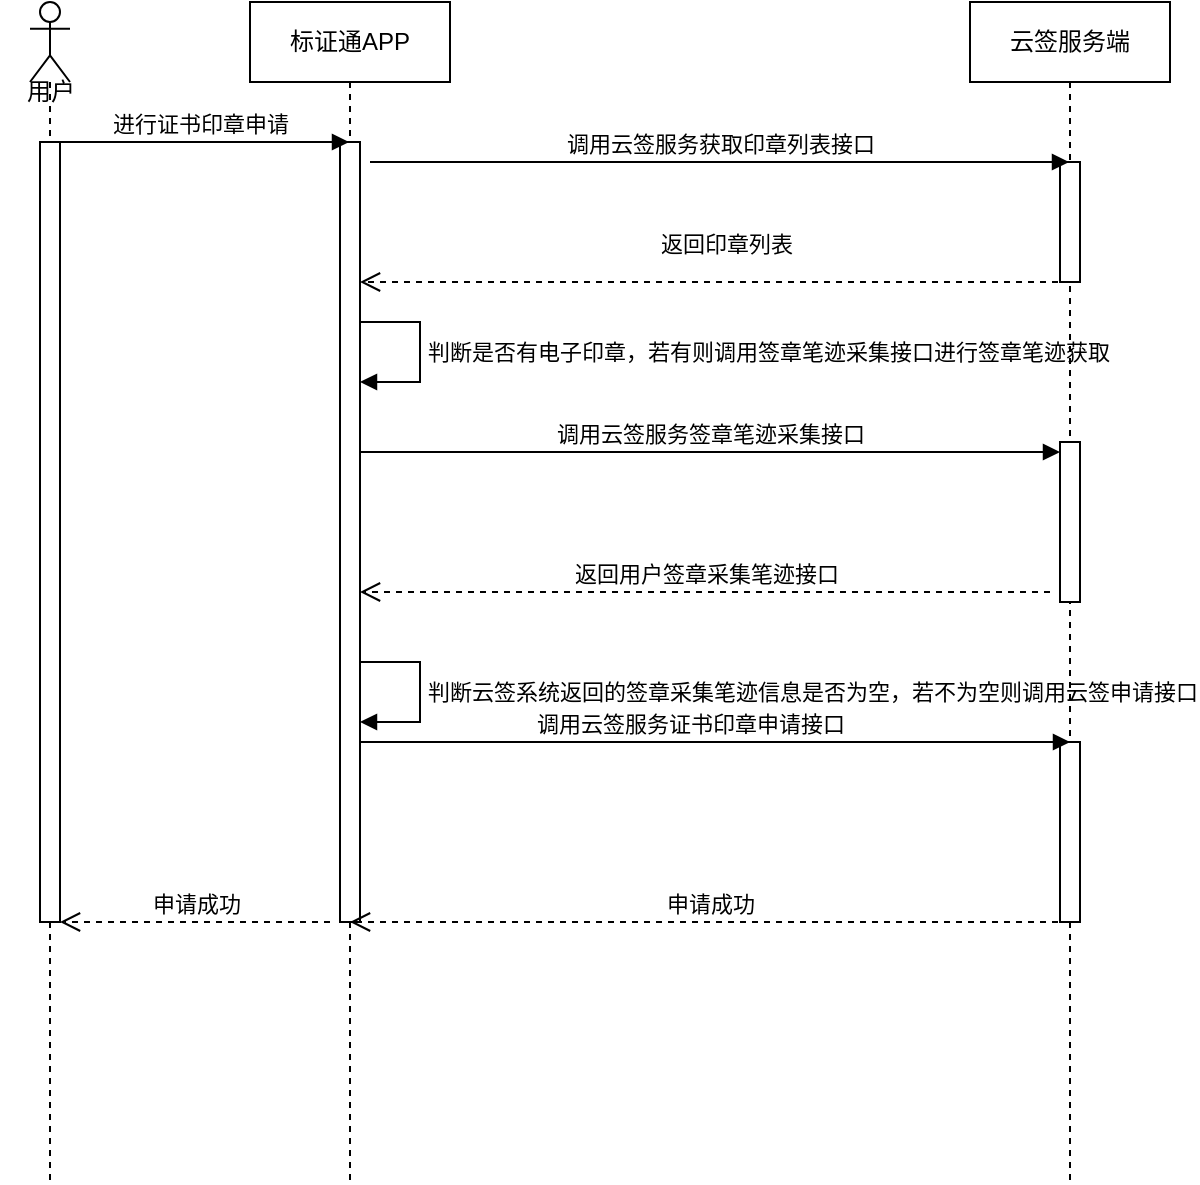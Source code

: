 <mxfile version="24.7.12">
  <diagram name="第 1 页" id="6ow91wketID_dhd1SO-U">
    <mxGraphModel dx="1434" dy="784" grid="1" gridSize="10" guides="1" tooltips="1" connect="1" arrows="1" fold="1" page="1" pageScale="1" pageWidth="827" pageHeight="1169" math="0" shadow="0">
      <root>
        <mxCell id="0" />
        <mxCell id="1" parent="0" />
        <mxCell id="y-HEAHyeAgIempx5VeQR-1" value="标证通APP" style="shape=umlLifeline;perimeter=lifelinePerimeter;whiteSpace=wrap;html=1;container=1;dropTarget=0;collapsible=0;recursiveResize=0;outlineConnect=0;portConstraint=eastwest;newEdgeStyle={&quot;edgeStyle&quot;:&quot;elbowEdgeStyle&quot;,&quot;elbow&quot;:&quot;vertical&quot;,&quot;curved&quot;:0,&quot;rounded&quot;:0};" parent="1" vertex="1">
          <mxGeometry x="240" y="60" width="100" height="590" as="geometry" />
        </mxCell>
        <mxCell id="y-HEAHyeAgIempx5VeQR-2" value="" style="html=1;points=[];perimeter=orthogonalPerimeter;outlineConnect=0;targetShapes=umlLifeline;portConstraint=eastwest;newEdgeStyle={&quot;edgeStyle&quot;:&quot;elbowEdgeStyle&quot;,&quot;elbow&quot;:&quot;vertical&quot;,&quot;curved&quot;:0,&quot;rounded&quot;:0};" parent="y-HEAHyeAgIempx5VeQR-1" vertex="1">
          <mxGeometry x="45" y="70" width="10" height="390" as="geometry" />
        </mxCell>
        <mxCell id="y-HEAHyeAgIempx5VeQR-3" value="判断是否有电子印章，若有则调用签章笔迹采集接口进行签章笔迹获取" style="html=1;align=left;spacingLeft=2;endArrow=block;rounded=0;edgeStyle=orthogonalEdgeStyle;curved=0;rounded=0;" parent="y-HEAHyeAgIempx5VeQR-1" edge="1">
          <mxGeometry relative="1" as="geometry">
            <mxPoint x="55" y="160" as="sourcePoint" />
            <Array as="points">
              <mxPoint x="85" y="190" />
            </Array>
            <mxPoint x="55" y="190" as="targetPoint" />
          </mxGeometry>
        </mxCell>
        <mxCell id="Ztu9_OAzPAH7n_qkJzdQ-7" value="判断云签系统返回的签章采集笔迹信息是否为空，若不为空则调用云签申请接口" style="html=1;align=left;spacingLeft=2;endArrow=block;rounded=0;edgeStyle=orthogonalEdgeStyle;curved=0;rounded=0;" edge="1" target="y-HEAHyeAgIempx5VeQR-2" parent="y-HEAHyeAgIempx5VeQR-1">
          <mxGeometry relative="1" as="geometry">
            <mxPoint x="55" y="330" as="sourcePoint" />
            <Array as="points">
              <mxPoint x="85" y="330" />
              <mxPoint x="85" y="360" />
            </Array>
            <mxPoint x="60" y="360" as="targetPoint" />
          </mxGeometry>
        </mxCell>
        <mxCell id="y-HEAHyeAgIempx5VeQR-4" value="云签服务端" style="shape=umlLifeline;perimeter=lifelinePerimeter;whiteSpace=wrap;html=1;container=1;dropTarget=0;collapsible=0;recursiveResize=0;outlineConnect=0;portConstraint=eastwest;newEdgeStyle={&quot;edgeStyle&quot;:&quot;elbowEdgeStyle&quot;,&quot;elbow&quot;:&quot;vertical&quot;,&quot;curved&quot;:0,&quot;rounded&quot;:0};" parent="1" vertex="1">
          <mxGeometry x="600" y="60" width="100" height="590" as="geometry" />
        </mxCell>
        <mxCell id="y-HEAHyeAgIempx5VeQR-5" value="" style="html=1;points=[];perimeter=orthogonalPerimeter;outlineConnect=0;targetShapes=umlLifeline;portConstraint=eastwest;newEdgeStyle={&quot;edgeStyle&quot;:&quot;elbowEdgeStyle&quot;,&quot;elbow&quot;:&quot;vertical&quot;,&quot;curved&quot;:0,&quot;rounded&quot;:0};" parent="y-HEAHyeAgIempx5VeQR-4" vertex="1">
          <mxGeometry x="45" y="370" width="10" height="90" as="geometry" />
        </mxCell>
        <mxCell id="y-HEAHyeAgIempx5VeQR-6" value="" style="html=1;points=[];perimeter=orthogonalPerimeter;outlineConnect=0;targetShapes=umlLifeline;portConstraint=eastwest;newEdgeStyle={&quot;edgeStyle&quot;:&quot;elbowEdgeStyle&quot;,&quot;elbow&quot;:&quot;vertical&quot;,&quot;curved&quot;:0,&quot;rounded&quot;:0};" parent="y-HEAHyeAgIempx5VeQR-4" vertex="1">
          <mxGeometry x="45" y="80" width="10" height="60" as="geometry" />
        </mxCell>
        <mxCell id="Ztu9_OAzPAH7n_qkJzdQ-1" value="" style="html=1;points=[[0,0,0,0,5],[0,1,0,0,-5],[1,0,0,0,5],[1,1,0,0,-5]];perimeter=orthogonalPerimeter;outlineConnect=0;targetShapes=umlLifeline;portConstraint=eastwest;newEdgeStyle={&quot;curved&quot;:0,&quot;rounded&quot;:0};" vertex="1" parent="y-HEAHyeAgIempx5VeQR-4">
          <mxGeometry x="45" y="220" width="10" height="80" as="geometry" />
        </mxCell>
        <mxCell id="y-HEAHyeAgIempx5VeQR-7" value="" style="shape=umlLifeline;perimeter=lifelinePerimeter;whiteSpace=wrap;html=1;container=1;dropTarget=0;collapsible=0;recursiveResize=0;outlineConnect=0;portConstraint=eastwest;newEdgeStyle={&quot;edgeStyle&quot;:&quot;elbowEdgeStyle&quot;,&quot;elbow&quot;:&quot;vertical&quot;,&quot;curved&quot;:0,&quot;rounded&quot;:0};participant=umlActor;" parent="1" vertex="1">
          <mxGeometry x="130" y="60" width="20" height="590" as="geometry" />
        </mxCell>
        <mxCell id="y-HEAHyeAgIempx5VeQR-8" value="" style="html=1;points=[];perimeter=orthogonalPerimeter;outlineConnect=0;targetShapes=umlLifeline;portConstraint=eastwest;newEdgeStyle={&quot;edgeStyle&quot;:&quot;elbowEdgeStyle&quot;,&quot;elbow&quot;:&quot;vertical&quot;,&quot;curved&quot;:0,&quot;rounded&quot;:0};" parent="y-HEAHyeAgIempx5VeQR-7" vertex="1">
          <mxGeometry x="5" y="70" width="10" height="390" as="geometry" />
        </mxCell>
        <mxCell id="y-HEAHyeAgIempx5VeQR-9" value="进行证书印章申请" style="html=1;verticalAlign=bottom;endArrow=block;edgeStyle=elbowEdgeStyle;elbow=vertical;curved=0;rounded=0;" parent="1" target="y-HEAHyeAgIempx5VeQR-1" edge="1">
          <mxGeometry width="80" relative="1" as="geometry">
            <mxPoint x="140" y="130" as="sourcePoint" />
            <mxPoint x="220" y="130" as="targetPoint" />
          </mxGeometry>
        </mxCell>
        <mxCell id="y-HEAHyeAgIempx5VeQR-10" value="申请成功" style="html=1;verticalAlign=bottom;endArrow=open;dashed=1;endSize=8;edgeStyle=elbowEdgeStyle;elbow=vertical;curved=0;rounded=0;" parent="1" target="y-HEAHyeAgIempx5VeQR-8" edge="1">
          <mxGeometry relative="1" as="geometry">
            <mxPoint x="280" y="520" as="sourcePoint" />
            <mxPoint x="150" y="520" as="targetPoint" />
          </mxGeometry>
        </mxCell>
        <mxCell id="y-HEAHyeAgIempx5VeQR-11" value="用户" style="text;html=1;align=center;verticalAlign=middle;resizable=0;points=[];autosize=1;strokeColor=none;fillColor=none;" parent="1" vertex="1">
          <mxGeometry x="115" y="90" width="50" height="30" as="geometry" />
        </mxCell>
        <mxCell id="y-HEAHyeAgIempx5VeQR-12" value="申请成功" style="html=1;verticalAlign=bottom;endArrow=open;dashed=1;endSize=8;edgeStyle=elbowEdgeStyle;elbow=vertical;curved=0;rounded=0;" parent="1" target="y-HEAHyeAgIempx5VeQR-1" edge="1">
          <mxGeometry relative="1" as="geometry">
            <mxPoint x="650" y="520" as="sourcePoint" />
            <mxPoint x="350" y="520" as="targetPoint" />
          </mxGeometry>
        </mxCell>
        <mxCell id="y-HEAHyeAgIempx5VeQR-13" value="调用云签服务获取印章列表接口" style="html=1;verticalAlign=bottom;endArrow=block;edgeStyle=elbowEdgeStyle;elbow=vertical;curved=0;rounded=0;" parent="1" target="y-HEAHyeAgIempx5VeQR-4" edge="1">
          <mxGeometry width="80" relative="1" as="geometry">
            <mxPoint x="300" y="140" as="sourcePoint" />
            <mxPoint x="380" y="140" as="targetPoint" />
          </mxGeometry>
        </mxCell>
        <mxCell id="y-HEAHyeAgIempx5VeQR-14" value="返回印章列表" style="html=1;verticalAlign=bottom;endArrow=open;dashed=1;endSize=8;edgeStyle=elbowEdgeStyle;elbow=vertical;curved=0;rounded=0;" parent="1" target="y-HEAHyeAgIempx5VeQR-2" edge="1">
          <mxGeometry x="-0.029" y="-10" relative="1" as="geometry">
            <mxPoint x="650" y="200" as="sourcePoint" />
            <mxPoint x="300" y="200" as="targetPoint" />
            <Array as="points">
              <mxPoint x="480" y="200" />
            </Array>
            <mxPoint as="offset" />
          </mxGeometry>
        </mxCell>
        <mxCell id="y-HEAHyeAgIempx5VeQR-15" value="调用云签服务证书印章申请接口" style="html=1;verticalAlign=bottom;endArrow=block;edgeStyle=elbowEdgeStyle;elbow=vertical;curved=0;rounded=0;" parent="1" source="y-HEAHyeAgIempx5VeQR-2" edge="1">
          <mxGeometry x="-0.07" width="80" relative="1" as="geometry">
            <mxPoint x="570" y="430" as="sourcePoint" />
            <mxPoint x="650" y="430" as="targetPoint" />
            <mxPoint as="offset" />
          </mxGeometry>
        </mxCell>
        <mxCell id="Ztu9_OAzPAH7n_qkJzdQ-2" value="调用云签服务签章笔迹采集接口" style="html=1;verticalAlign=bottom;endArrow=block;curved=0;rounded=0;entryX=0;entryY=0;entryDx=0;entryDy=5;" edge="1" target="Ztu9_OAzPAH7n_qkJzdQ-1" parent="1" source="y-HEAHyeAgIempx5VeQR-2">
          <mxGeometry relative="1" as="geometry">
            <mxPoint x="575" y="285" as="sourcePoint" />
          </mxGeometry>
        </mxCell>
        <mxCell id="Ztu9_OAzPAH7n_qkJzdQ-3" value="返回用户签章采集笔迹接口" style="html=1;verticalAlign=bottom;endArrow=open;dashed=1;endSize=8;curved=0;rounded=0;" edge="1" parent="1" target="y-HEAHyeAgIempx5VeQR-2">
          <mxGeometry relative="1" as="geometry">
            <mxPoint x="300" y="355" as="targetPoint" />
            <mxPoint x="640" y="355" as="sourcePoint" />
          </mxGeometry>
        </mxCell>
      </root>
    </mxGraphModel>
  </diagram>
</mxfile>
